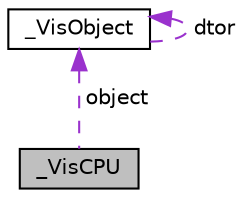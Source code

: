 digraph G
{
  edge [fontname="Helvetica",fontsize="10",labelfontname="Helvetica",labelfontsize="10"];
  node [fontname="Helvetica",fontsize="10",shape=record];
  Node1 [label="_VisCPU",height=0.2,width=0.4,color="black", fillcolor="grey75", style="filled" fontcolor="black"];
  Node2 -> Node1 [dir="back",color="darkorchid3",fontsize="10",style="dashed",label=" object" ,fontname="Helvetica"];
  Node2 [label="_VisObject",height=0.2,width=0.4,color="black", fillcolor="white", style="filled",URL="$struct__VisObject.html",tooltip="The VisObject structure contains all the VisObject housekeeping data like refcounting and a pointer t..."];
  Node2 -> Node2 [dir="back",color="darkorchid3",fontsize="10",style="dashed",label=" dtor" ,fontname="Helvetica"];
}
